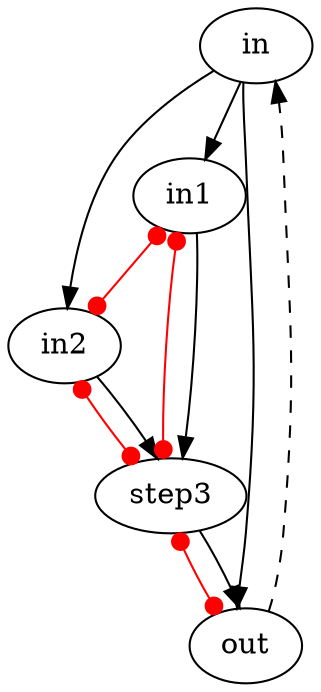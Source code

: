 digraph {
  "in";
  "in2";
  "in1";
  "step3";
  "out";
in -> out
in -> in1
step3 -> out["color"="red", "dir"="both", "arrowtail"="dot", "arrowhead"="dot"]
in -> in2
in2 -> step3["color"="red", "dir"="both", "arrowtail"="dot", "arrowhead"="dot"]
step3 -> out
in1 -> step3["color"="red", "dir"="both", "arrowtail"="dot", "arrowhead"="dot"]
in2 -> step3
in1 -> step3
out -> in["style"="dashed"]
in1 -> in2["color"="red", "dir"="both", "arrowtail"="dot", "arrowhead"="dot"]

}
